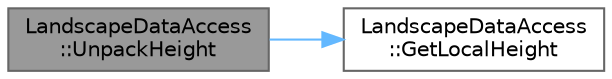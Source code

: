 digraph "LandscapeDataAccess::UnpackHeight"
{
 // INTERACTIVE_SVG=YES
 // LATEX_PDF_SIZE
  bgcolor="transparent";
  edge [fontname=Helvetica,fontsize=10,labelfontname=Helvetica,labelfontsize=10];
  node [fontname=Helvetica,fontsize=10,shape=box,height=0.2,width=0.4];
  rankdir="LR";
  Node1 [id="Node000001",label="LandscapeDataAccess\l::UnpackHeight",height=0.2,width=0.4,color="gray40", fillcolor="grey60", style="filled", fontcolor="black",tooltip=" "];
  Node1 -> Node2 [id="edge1_Node000001_Node000002",color="steelblue1",style="solid",tooltip=" "];
  Node2 [id="Node000002",label="LandscapeDataAccess\l::GetLocalHeight",height=0.2,width=0.4,color="grey40", fillcolor="white", style="filled",URL="$db/d3a/namespaceLandscapeDataAccess.html#aee07792a6e02b8c5397eebd6fe06710f",tooltip=" "];
}
